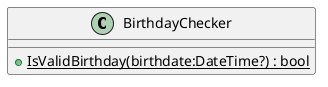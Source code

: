 @startuml
class BirthdayChecker {
    + {static} IsValidBirthday(birthdate:DateTime?) : bool
}
@enduml
